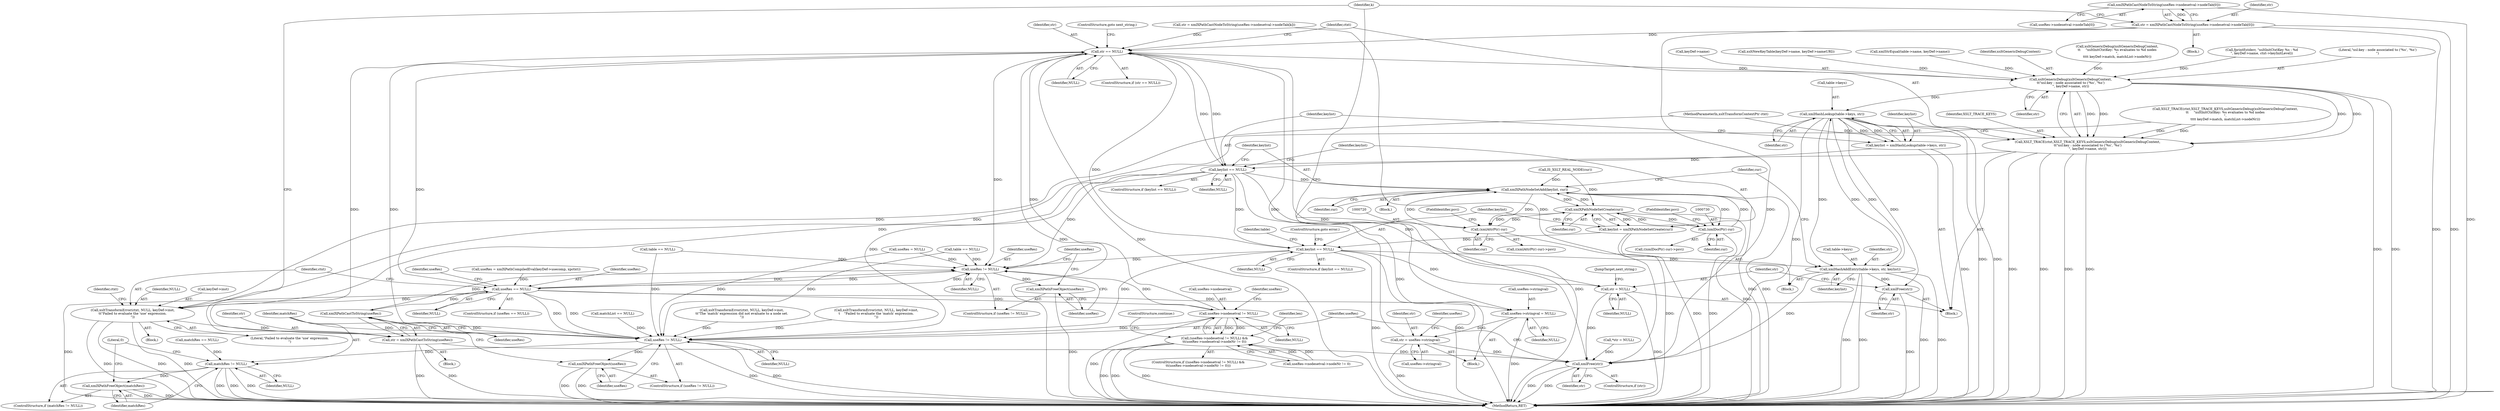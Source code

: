 digraph "0_Chrome_96dbafe288dbe2f0cc45fa3c39daf6d0c37acbab_17@array" {
"1000608" [label="(Call,xmlXPathCastNodeToString(useRes->nodesetval->nodeTab[0]))"];
"1000606" [label="(Call,str = xmlXPathCastNodeToString(useRes->nodesetval->nodeTab[0]))"];
"1000654" [label="(Call,str == NULL)"];
"1000547" [label="(Call,useRes != NULL)"];
"1000550" [label="(Call,xmlXPathFreeObject(useRes))"];
"1000560" [label="(Call,useRes == NULL)"];
"1000564" [label="(Call,xsltTransformError(ctxt, NULL, keyDef->inst,\n\t\t\"Failed to evaluate the 'use' expression.\n\"))"];
"1000811" [label="(Call,useRes != NULL)"];
"1000814" [label="(Call,xmlXPathFreeObject(useRes))"];
"1000817" [label="(Call,matchRes != NULL)"];
"1000820" [label="(Call,xmlXPathFreeObject(matchRes))"];
"1000586" [label="(Call,useRes->nodesetval != NULL)"];
"1000585" [label="(Call,(useRes->nodesetval != NULL) &&\n\t\t(useRes->nodesetval->nodeNr != 0))"];
"1000636" [label="(Call,useRes->stringval = NULL)"];
"1000631" [label="(Call,str = useRes->stringval)"];
"1000808" [label="(Call,xmlFree(str))"];
"1000645" [label="(Call,xmlXPathCastToString(useRes))"];
"1000643" [label="(Call,str = xmlXPathCastToString(useRes))"];
"1000661" [label="(Call,xsltGenericDebug(xsltGenericDebugContext,\n\t\t\"xsl:key : node associated to ('%s', '%s')\n\", keyDef->name, str))"];
"1000658" [label="(Call,XSLT_TRACE(ctxt,XSLT_TRACE_KEYS,xsltGenericDebug(xsltGenericDebugContext,\n\t\t\"xsl:key : node associated to ('%s', '%s')\n\", keyDef->name, str)))"];
"1000670" [label="(Call,xmlHashLookup(table->keys, str))"];
"1000668" [label="(Call,keylist = xmlHashLookup(table->keys, str))"];
"1000676" [label="(Call,keylist == NULL)"];
"1000685" [label="(Call,keylist == NULL)"];
"1000689" [label="(Call,xmlHashAddEntry(table->keys, str, keylist))"];
"1000737" [label="(Call,xmlFree(str))"];
"1000739" [label="(Call,str = NULL)"];
"1000697" [label="(Call,xmlXPathNodeSetAdd(keylist, cur))"];
"1000682" [label="(Call,xmlXPathNodeSetCreate(cur))"];
"1000680" [label="(Call,keylist = xmlXPathNodeSetCreate(cur))"];
"1000719" [label="(Call,(xmlAttrPtr) cur)"];
"1000729" [label="(Call,(xmlDocPtr) cur)"];
"1000680" [label="(Call,keylist = xmlXPathNodeSetCreate(cur))"];
"1000584" [label="(ControlStructure,if ((useRes->nodesetval != NULL) &&\n\t\t(useRes->nodesetval->nodeNr != 0)))"];
"1000632" [label="(Identifier,str)"];
"1000812" [label="(Identifier,useRes)"];
"1000486" [label="(Call,table == NULL)"];
"1000658" [label="(Call,XSLT_TRACE(ctxt,XSLT_TRACE_KEYS,xsltGenericDebug(xsltGenericDebugContext,\n\t\t\"xsl:key : node associated to ('%s', '%s')\n\", keyDef->name, str)))"];
"1000115" [label="(MethodParameterIn,xsltTransformContextPtr ctxt)"];
"1000631" [label="(Call,str = useRes->stringval)"];
"1000740" [label="(Identifier,str)"];
"1000808" [label="(Call,xmlFree(str))"];
"1000636" [label="(Call,useRes->stringval = NULL)"];
"1000570" [label="(Literal,\"Failed to evaluate the 'use' expression.\n\")"];
"1000741" [label="(Identifier,NULL)"];
"1000655" [label="(Identifier,str)"];
"1000811" [label="(Call,useRes != NULL)"];
"1000657" [label="(ControlStructure,goto next_string;)"];
"1000580" [label="(Identifier,useRes)"];
"1000742" [label="(JumpTarget,next_string:)"];
"1000427" [label="(Call,xmlStrEqual(table->name, keyDef->name))"];
"1000587" [label="(Call,useRes->nodesetval)"];
"1000656" [label="(Identifier,NULL)"];
"1000640" [label="(Identifier,NULL)"];
"1000136" [label="(Call,*str = NULL)"];
"1000562" [label="(Identifier,NULL)"];
"1000586" [label="(Call,useRes->nodesetval != NULL)"];
"1000646" [label="(Identifier,useRes)"];
"1000818" [label="(Identifier,matchRes)"];
"1000702" [label="(Identifier,cur)"];
"1000550" [label="(Call,xmlXPathFreeObject(useRes))"];
"1000547" [label="(Call,useRes != NULL)"];
"1000687" [label="(Identifier,NULL)"];
"1000585" [label="(Call,(useRes->nodesetval != NULL) &&\n\t\t(useRes->nodesetval->nodeNr != 0))"];
"1000654" [label="(Call,str == NULL)"];
"1000816" [label="(ControlStructure,if (matchRes != NULL))"];
"1000573" [label="(Identifier,ctxt)"];
"1000559" [label="(ControlStructure,if (useRes == NULL))"];
"1000644" [label="(Identifier,str)"];
"1000552" [label="(Call,useRes = xmlXPathCompiledEval(keyDef->usecomp, xpctxt))"];
"1000821" [label="(Identifier,matchRes)"];
"1000366" [label="(Call,XSLT_TRACE(ctxt,XSLT_TRACE_KEYS,xsltGenericDebug(xsltGenericDebugContext,\n\t\t     \"xsltInitCtxtKey: %s evaluates to %d nodes\n\",\n\t\t\t\t keyDef->match, matchList->nodeNr)))"];
"1000722" [label="(FieldIdentifier,psvi)"];
"1000685" [label="(Call,keylist == NULL)"];
"1000637" [label="(Call,useRes->stringval)"];
"1000750" [label="(Call,str = xmlXPathCastNodeToString(useRes->nodesetval->nodeTab[k]))"];
"1000564" [label="(Call,xsltTransformError(ctxt, NULL, keyDef->inst,\n\t\t\"Failed to evaluate the 'use' expression.\n\"))"];
"1000609" [label="(Call,useRes->nodesetval->nodeTab[0])"];
"1000819" [label="(Identifier,NULL)"];
"1000598" [label="(Block,)"];
"1000824" [label="(MethodReturn,RET)"];
"1000546" [label="(ControlStructure,if (useRes != NULL))"];
"1000682" [label="(Call,xmlXPathNodeSetCreate(cur))"];
"1000132" [label="(Call,useRes = NULL)"];
"1000690" [label="(Call,table->keys)"];
"1000814" [label="(Call,xmlXPathFreeObject(useRes))"];
"1000732" [label="(FieldIdentifier,psvi)"];
"1000563" [label="(Block,)"];
"1000669" [label="(Identifier,keylist)"];
"1000642" [label="(Block,)"];
"1000645" [label="(Call,xmlXPathCastToString(useRes))"];
"1000699" [label="(Identifier,cur)"];
"1000729" [label="(Call,(xmlDocPtr) cur)"];
"1000698" [label="(Identifier,keylist)"];
"1000737" [label="(Call,xmlFree(str))"];
"1000694" [label="(Identifier,keylist)"];
"1000548" [label="(Identifier,useRes)"];
"1000718" [label="(Call,((xmlAttrPtr) cur)->psvi)"];
"1000675" [label="(ControlStructure,if (keylist == NULL))"];
"1000681" [label="(Identifier,keylist)"];
"1000561" [label="(Identifier,useRes)"];
"1000553" [label="(Identifier,useRes)"];
"1000728" [label="(Call,((xmlDocPtr) cur)->psvi)"];
"1000661" [label="(Call,xsltGenericDebug(xsltGenericDebugContext,\n\t\t\"xsl:key : node associated to ('%s', '%s')\n\", keyDef->name, str))"];
"1000638" [label="(Identifier,useRes)"];
"1000662" [label="(Identifier,xsltGenericDebugContext)"];
"1000809" [label="(Identifier,str)"];
"1000565" [label="(Identifier,ctxt)"];
"1000369" [label="(Call,xsltGenericDebug(xsltGenericDebugContext,\n\t\t     \"xsltInitCtxtKey: %s evaluates to %d nodes\n\",\n\t\t\t\t keyDef->match, matchList->nodeNr))"];
"1000693" [label="(Identifier,str)"];
"1000591" [label="(Call,useRes->nodesetval->nodeNr != 0)"];
"1000739" [label="(Call,str = NULL)"];
"1000820" [label="(Call,xmlXPathFreeObject(matchRes))"];
"1000668" [label="(Call,keylist = xmlHashLookup(table->keys, str))"];
"1000677" [label="(Identifier,keylist)"];
"1000679" [label="(Block,)"];
"1000560" [label="(Call,useRes == NULL)"];
"1000389" [label="(Call,xsltTransformError(ctxt, NULL, keyDef->inst,\n\t\t\"The 'match' expression did not evaluate to a node set.\n\"))"];
"1000688" [label="(ControlStructure,goto error;)"];
"1000653" [label="(ControlStructure,if (str == NULL))"];
"1000738" [label="(Identifier,str)"];
"1000731" [label="(Identifier,cur)"];
"1000683" [label="(Identifier,cur)"];
"1000633" [label="(Call,useRes->stringval)"];
"1000652" [label="(Block,)"];
"1000691" [label="(Identifier,table)"];
"1000322" [label="(Call,matchRes == NULL)"];
"1000719" [label="(Call,(xmlAttrPtr) cur)"];
"1000335" [label="(Call,xsltTransformError(ctxt, NULL, keyDef->inst,\n\t    \"Failed to evaluate the 'match' expression.\n\"))"];
"1000721" [label="(Identifier,cur)"];
"1000150" [label="(Call,fprintf(stderr, \"xsltInitCtxtKey %s : %d\n\", keyDef->name, ctxt->keyInitLevel))"];
"1000678" [label="(Identifier,NULL)"];
"1000689" [label="(Call,xmlHashAddEntry(table->keys, str, keylist))"];
"1000607" [label="(Identifier,str)"];
"1000606" [label="(Call,str = xmlXPathCastNodeToString(useRes->nodesetval->nodeTab[0]))"];
"1000648" [label="(Identifier,k)"];
"1000671" [label="(Call,table->keys)"];
"1000630" [label="(Block,)"];
"1000472" [label="(Call,table == NULL)"];
"1000697" [label="(Call,xmlXPathNodeSetAdd(keylist, cur))"];
"1000659" [label="(Identifier,ctxt)"];
"1000533" [label="(Call,IS_XSLT_REAL_NODE(cur))"];
"1000549" [label="(Identifier,NULL)"];
"1000594" [label="(Identifier,useRes)"];
"1000696" [label="(Block,)"];
"1000600" [label="(Identifier,len)"];
"1000590" [label="(Identifier,NULL)"];
"1000670" [label="(Call,xmlHashLookup(table->keys, str))"];
"1000667" [label="(Identifier,str)"];
"1000674" [label="(Identifier,str)"];
"1000676" [label="(Call,keylist == NULL)"];
"1000663" [label="(Literal,\"xsl:key : node associated to ('%s', '%s')\n\")"];
"1000806" [label="(ControlStructure,if (str))"];
"1000813" [label="(Identifier,NULL)"];
"1000404" [label="(Call,matchList == NULL)"];
"1000608" [label="(Call,xmlXPathCastNodeToString(useRes->nodesetval->nodeTab[0]))"];
"1000551" [label="(Identifier,useRes)"];
"1000566" [label="(Identifier,NULL)"];
"1000664" [label="(Call,keyDef->name)"];
"1000567" [label="(Call,keyDef->inst)"];
"1000643" [label="(Call,str = xmlXPathCastToString(useRes))"];
"1000618" [label="(ControlStructure,continue;)"];
"1000815" [label="(Identifier,useRes)"];
"1000478" [label="(Call,xsltNewKeyTable(keyDef->name, keyDef->nameURI))"];
"1000686" [label="(Identifier,keylist)"];
"1000823" [label="(Literal,0)"];
"1000817" [label="(Call,matchRes != NULL)"];
"1000810" [label="(ControlStructure,if (useRes != NULL))"];
"1000660" [label="(Identifier,XSLT_TRACE_KEYS)"];
"1000684" [label="(ControlStructure,if (keylist == NULL))"];
"1000608" -> "1000606"  [label="AST: "];
"1000608" -> "1000609"  [label="CFG: "];
"1000609" -> "1000608"  [label="AST: "];
"1000606" -> "1000608"  [label="CFG: "];
"1000608" -> "1000824"  [label="DDG: "];
"1000608" -> "1000606"  [label="DDG: "];
"1000606" -> "1000598"  [label="AST: "];
"1000607" -> "1000606"  [label="AST: "];
"1000648" -> "1000606"  [label="CFG: "];
"1000606" -> "1000824"  [label="DDG: "];
"1000606" -> "1000824"  [label="DDG: "];
"1000606" -> "1000654"  [label="DDG: "];
"1000606" -> "1000808"  [label="DDG: "];
"1000654" -> "1000653"  [label="AST: "];
"1000654" -> "1000656"  [label="CFG: "];
"1000655" -> "1000654"  [label="AST: "];
"1000656" -> "1000654"  [label="AST: "];
"1000657" -> "1000654"  [label="CFG: "];
"1000659" -> "1000654"  [label="CFG: "];
"1000654" -> "1000824"  [label="DDG: "];
"1000654" -> "1000824"  [label="DDG: "];
"1000654" -> "1000547"  [label="DDG: "];
"1000750" -> "1000654"  [label="DDG: "];
"1000631" -> "1000654"  [label="DDG: "];
"1000643" -> "1000654"  [label="DDG: "];
"1000560" -> "1000654"  [label="DDG: "];
"1000586" -> "1000654"  [label="DDG: "];
"1000676" -> "1000654"  [label="DDG: "];
"1000685" -> "1000654"  [label="DDG: "];
"1000654" -> "1000661"  [label="DDG: "];
"1000654" -> "1000676"  [label="DDG: "];
"1000654" -> "1000808"  [label="DDG: "];
"1000654" -> "1000811"  [label="DDG: "];
"1000547" -> "1000546"  [label="AST: "];
"1000547" -> "1000549"  [label="CFG: "];
"1000548" -> "1000547"  [label="AST: "];
"1000549" -> "1000547"  [label="AST: "];
"1000551" -> "1000547"  [label="CFG: "];
"1000553" -> "1000547"  [label="CFG: "];
"1000645" -> "1000547"  [label="DDG: "];
"1000132" -> "1000547"  [label="DDG: "];
"1000560" -> "1000547"  [label="DDG: "];
"1000560" -> "1000547"  [label="DDG: "];
"1000676" -> "1000547"  [label="DDG: "];
"1000586" -> "1000547"  [label="DDG: "];
"1000486" -> "1000547"  [label="DDG: "];
"1000472" -> "1000547"  [label="DDG: "];
"1000685" -> "1000547"  [label="DDG: "];
"1000547" -> "1000550"  [label="DDG: "];
"1000547" -> "1000560"  [label="DDG: "];
"1000550" -> "1000546"  [label="AST: "];
"1000550" -> "1000551"  [label="CFG: "];
"1000551" -> "1000550"  [label="AST: "];
"1000553" -> "1000550"  [label="CFG: "];
"1000550" -> "1000824"  [label="DDG: "];
"1000560" -> "1000559"  [label="AST: "];
"1000560" -> "1000562"  [label="CFG: "];
"1000561" -> "1000560"  [label="AST: "];
"1000562" -> "1000560"  [label="AST: "];
"1000565" -> "1000560"  [label="CFG: "];
"1000580" -> "1000560"  [label="CFG: "];
"1000560" -> "1000824"  [label="DDG: "];
"1000552" -> "1000560"  [label="DDG: "];
"1000560" -> "1000564"  [label="DDG: "];
"1000560" -> "1000586"  [label="DDG: "];
"1000560" -> "1000636"  [label="DDG: "];
"1000560" -> "1000645"  [label="DDG: "];
"1000560" -> "1000811"  [label="DDG: "];
"1000560" -> "1000811"  [label="DDG: "];
"1000564" -> "1000563"  [label="AST: "];
"1000564" -> "1000570"  [label="CFG: "];
"1000565" -> "1000564"  [label="AST: "];
"1000566" -> "1000564"  [label="AST: "];
"1000567" -> "1000564"  [label="AST: "];
"1000570" -> "1000564"  [label="AST: "];
"1000573" -> "1000564"  [label="CFG: "];
"1000564" -> "1000824"  [label="DDG: "];
"1000564" -> "1000824"  [label="DDG: "];
"1000564" -> "1000824"  [label="DDG: "];
"1000366" -> "1000564"  [label="DDG: "];
"1000658" -> "1000564"  [label="DDG: "];
"1000115" -> "1000564"  [label="DDG: "];
"1000564" -> "1000811"  [label="DDG: "];
"1000811" -> "1000810"  [label="AST: "];
"1000811" -> "1000813"  [label="CFG: "];
"1000812" -> "1000811"  [label="AST: "];
"1000813" -> "1000811"  [label="AST: "];
"1000815" -> "1000811"  [label="CFG: "];
"1000818" -> "1000811"  [label="CFG: "];
"1000811" -> "1000824"  [label="DDG: "];
"1000811" -> "1000824"  [label="DDG: "];
"1000645" -> "1000811"  [label="DDG: "];
"1000132" -> "1000811"  [label="DDG: "];
"1000676" -> "1000811"  [label="DDG: "];
"1000586" -> "1000811"  [label="DDG: "];
"1000486" -> "1000811"  [label="DDG: "];
"1000472" -> "1000811"  [label="DDG: "];
"1000685" -> "1000811"  [label="DDG: "];
"1000404" -> "1000811"  [label="DDG: "];
"1000389" -> "1000811"  [label="DDG: "];
"1000335" -> "1000811"  [label="DDG: "];
"1000811" -> "1000814"  [label="DDG: "];
"1000811" -> "1000817"  [label="DDG: "];
"1000814" -> "1000810"  [label="AST: "];
"1000814" -> "1000815"  [label="CFG: "];
"1000815" -> "1000814"  [label="AST: "];
"1000818" -> "1000814"  [label="CFG: "];
"1000814" -> "1000824"  [label="DDG: "];
"1000814" -> "1000824"  [label="DDG: "];
"1000817" -> "1000816"  [label="AST: "];
"1000817" -> "1000819"  [label="CFG: "];
"1000818" -> "1000817"  [label="AST: "];
"1000819" -> "1000817"  [label="AST: "];
"1000821" -> "1000817"  [label="CFG: "];
"1000823" -> "1000817"  [label="CFG: "];
"1000817" -> "1000824"  [label="DDG: "];
"1000817" -> "1000824"  [label="DDG: "];
"1000817" -> "1000824"  [label="DDG: "];
"1000322" -> "1000817"  [label="DDG: "];
"1000817" -> "1000820"  [label="DDG: "];
"1000820" -> "1000816"  [label="AST: "];
"1000820" -> "1000821"  [label="CFG: "];
"1000821" -> "1000820"  [label="AST: "];
"1000823" -> "1000820"  [label="CFG: "];
"1000820" -> "1000824"  [label="DDG: "];
"1000820" -> "1000824"  [label="DDG: "];
"1000586" -> "1000585"  [label="AST: "];
"1000586" -> "1000590"  [label="CFG: "];
"1000587" -> "1000586"  [label="AST: "];
"1000590" -> "1000586"  [label="AST: "];
"1000594" -> "1000586"  [label="CFG: "];
"1000585" -> "1000586"  [label="CFG: "];
"1000586" -> "1000824"  [label="DDG: "];
"1000586" -> "1000585"  [label="DDG: "];
"1000586" -> "1000585"  [label="DDG: "];
"1000585" -> "1000584"  [label="AST: "];
"1000585" -> "1000591"  [label="CFG: "];
"1000591" -> "1000585"  [label="AST: "];
"1000600" -> "1000585"  [label="CFG: "];
"1000618" -> "1000585"  [label="CFG: "];
"1000585" -> "1000824"  [label="DDG: "];
"1000585" -> "1000824"  [label="DDG: "];
"1000585" -> "1000824"  [label="DDG: "];
"1000591" -> "1000585"  [label="DDG: "];
"1000591" -> "1000585"  [label="DDG: "];
"1000636" -> "1000630"  [label="AST: "];
"1000636" -> "1000640"  [label="CFG: "];
"1000637" -> "1000636"  [label="AST: "];
"1000640" -> "1000636"  [label="AST: "];
"1000648" -> "1000636"  [label="CFG: "];
"1000636" -> "1000824"  [label="DDG: "];
"1000636" -> "1000631"  [label="DDG: "];
"1000631" -> "1000630"  [label="AST: "];
"1000631" -> "1000633"  [label="CFG: "];
"1000632" -> "1000631"  [label="AST: "];
"1000633" -> "1000631"  [label="AST: "];
"1000638" -> "1000631"  [label="CFG: "];
"1000631" -> "1000824"  [label="DDG: "];
"1000631" -> "1000808"  [label="DDG: "];
"1000808" -> "1000806"  [label="AST: "];
"1000808" -> "1000809"  [label="CFG: "];
"1000809" -> "1000808"  [label="AST: "];
"1000812" -> "1000808"  [label="CFG: "];
"1000808" -> "1000824"  [label="DDG: "];
"1000808" -> "1000824"  [label="DDG: "];
"1000689" -> "1000808"  [label="DDG: "];
"1000750" -> "1000808"  [label="DDG: "];
"1000643" -> "1000808"  [label="DDG: "];
"1000136" -> "1000808"  [label="DDG: "];
"1000670" -> "1000808"  [label="DDG: "];
"1000739" -> "1000808"  [label="DDG: "];
"1000645" -> "1000643"  [label="AST: "];
"1000645" -> "1000646"  [label="CFG: "];
"1000646" -> "1000645"  [label="AST: "];
"1000643" -> "1000645"  [label="CFG: "];
"1000645" -> "1000643"  [label="DDG: "];
"1000643" -> "1000642"  [label="AST: "];
"1000644" -> "1000643"  [label="AST: "];
"1000648" -> "1000643"  [label="CFG: "];
"1000643" -> "1000824"  [label="DDG: "];
"1000643" -> "1000824"  [label="DDG: "];
"1000661" -> "1000658"  [label="AST: "];
"1000661" -> "1000667"  [label="CFG: "];
"1000662" -> "1000661"  [label="AST: "];
"1000663" -> "1000661"  [label="AST: "];
"1000664" -> "1000661"  [label="AST: "];
"1000667" -> "1000661"  [label="AST: "];
"1000658" -> "1000661"  [label="CFG: "];
"1000661" -> "1000824"  [label="DDG: "];
"1000661" -> "1000824"  [label="DDG: "];
"1000661" -> "1000658"  [label="DDG: "];
"1000661" -> "1000658"  [label="DDG: "];
"1000661" -> "1000658"  [label="DDG: "];
"1000661" -> "1000658"  [label="DDG: "];
"1000369" -> "1000661"  [label="DDG: "];
"1000478" -> "1000661"  [label="DDG: "];
"1000150" -> "1000661"  [label="DDG: "];
"1000427" -> "1000661"  [label="DDG: "];
"1000661" -> "1000670"  [label="DDG: "];
"1000658" -> "1000652"  [label="AST: "];
"1000659" -> "1000658"  [label="AST: "];
"1000660" -> "1000658"  [label="AST: "];
"1000669" -> "1000658"  [label="CFG: "];
"1000658" -> "1000824"  [label="DDG: "];
"1000658" -> "1000824"  [label="DDG: "];
"1000658" -> "1000824"  [label="DDG: "];
"1000658" -> "1000824"  [label="DDG: "];
"1000366" -> "1000658"  [label="DDG: "];
"1000366" -> "1000658"  [label="DDG: "];
"1000115" -> "1000658"  [label="DDG: "];
"1000670" -> "1000668"  [label="AST: "];
"1000670" -> "1000674"  [label="CFG: "];
"1000671" -> "1000670"  [label="AST: "];
"1000674" -> "1000670"  [label="AST: "];
"1000668" -> "1000670"  [label="CFG: "];
"1000670" -> "1000824"  [label="DDG: "];
"1000670" -> "1000824"  [label="DDG: "];
"1000670" -> "1000668"  [label="DDG: "];
"1000670" -> "1000668"  [label="DDG: "];
"1000689" -> "1000670"  [label="DDG: "];
"1000670" -> "1000689"  [label="DDG: "];
"1000670" -> "1000689"  [label="DDG: "];
"1000670" -> "1000737"  [label="DDG: "];
"1000668" -> "1000652"  [label="AST: "];
"1000669" -> "1000668"  [label="AST: "];
"1000677" -> "1000668"  [label="CFG: "];
"1000668" -> "1000824"  [label="DDG: "];
"1000668" -> "1000676"  [label="DDG: "];
"1000676" -> "1000675"  [label="AST: "];
"1000676" -> "1000678"  [label="CFG: "];
"1000677" -> "1000676"  [label="AST: "];
"1000678" -> "1000676"  [label="AST: "];
"1000681" -> "1000676"  [label="CFG: "];
"1000698" -> "1000676"  [label="CFG: "];
"1000676" -> "1000824"  [label="DDG: "];
"1000676" -> "1000685"  [label="DDG: "];
"1000676" -> "1000697"  [label="DDG: "];
"1000676" -> "1000739"  [label="DDG: "];
"1000685" -> "1000684"  [label="AST: "];
"1000685" -> "1000687"  [label="CFG: "];
"1000686" -> "1000685"  [label="AST: "];
"1000687" -> "1000685"  [label="AST: "];
"1000688" -> "1000685"  [label="CFG: "];
"1000691" -> "1000685"  [label="CFG: "];
"1000685" -> "1000824"  [label="DDG: "];
"1000685" -> "1000824"  [label="DDG: "];
"1000680" -> "1000685"  [label="DDG: "];
"1000685" -> "1000689"  [label="DDG: "];
"1000685" -> "1000739"  [label="DDG: "];
"1000689" -> "1000679"  [label="AST: "];
"1000689" -> "1000694"  [label="CFG: "];
"1000690" -> "1000689"  [label="AST: "];
"1000693" -> "1000689"  [label="AST: "];
"1000694" -> "1000689"  [label="AST: "];
"1000702" -> "1000689"  [label="CFG: "];
"1000689" -> "1000824"  [label="DDG: "];
"1000689" -> "1000824"  [label="DDG: "];
"1000689" -> "1000824"  [label="DDG: "];
"1000689" -> "1000824"  [label="DDG: "];
"1000689" -> "1000737"  [label="DDG: "];
"1000737" -> "1000652"  [label="AST: "];
"1000737" -> "1000738"  [label="CFG: "];
"1000738" -> "1000737"  [label="AST: "];
"1000740" -> "1000737"  [label="CFG: "];
"1000737" -> "1000824"  [label="DDG: "];
"1000739" -> "1000652"  [label="AST: "];
"1000739" -> "1000741"  [label="CFG: "];
"1000740" -> "1000739"  [label="AST: "];
"1000741" -> "1000739"  [label="AST: "];
"1000742" -> "1000739"  [label="CFG: "];
"1000739" -> "1000824"  [label="DDG: "];
"1000697" -> "1000696"  [label="AST: "];
"1000697" -> "1000699"  [label="CFG: "];
"1000698" -> "1000697"  [label="AST: "];
"1000699" -> "1000697"  [label="AST: "];
"1000702" -> "1000697"  [label="CFG: "];
"1000697" -> "1000824"  [label="DDG: "];
"1000697" -> "1000824"  [label="DDG: "];
"1000697" -> "1000824"  [label="DDG: "];
"1000697" -> "1000682"  [label="DDG: "];
"1000682" -> "1000697"  [label="DDG: "];
"1000719" -> "1000697"  [label="DDG: "];
"1000729" -> "1000697"  [label="DDG: "];
"1000533" -> "1000697"  [label="DDG: "];
"1000697" -> "1000719"  [label="DDG: "];
"1000697" -> "1000729"  [label="DDG: "];
"1000682" -> "1000680"  [label="AST: "];
"1000682" -> "1000683"  [label="CFG: "];
"1000683" -> "1000682"  [label="AST: "];
"1000680" -> "1000682"  [label="CFG: "];
"1000682" -> "1000824"  [label="DDG: "];
"1000682" -> "1000680"  [label="DDG: "];
"1000719" -> "1000682"  [label="DDG: "];
"1000729" -> "1000682"  [label="DDG: "];
"1000533" -> "1000682"  [label="DDG: "];
"1000682" -> "1000719"  [label="DDG: "];
"1000682" -> "1000729"  [label="DDG: "];
"1000680" -> "1000679"  [label="AST: "];
"1000681" -> "1000680"  [label="AST: "];
"1000686" -> "1000680"  [label="CFG: "];
"1000680" -> "1000824"  [label="DDG: "];
"1000719" -> "1000718"  [label="AST: "];
"1000719" -> "1000721"  [label="CFG: "];
"1000720" -> "1000719"  [label="AST: "];
"1000721" -> "1000719"  [label="AST: "];
"1000722" -> "1000719"  [label="CFG: "];
"1000719" -> "1000824"  [label="DDG: "];
"1000729" -> "1000728"  [label="AST: "];
"1000729" -> "1000731"  [label="CFG: "];
"1000730" -> "1000729"  [label="AST: "];
"1000731" -> "1000729"  [label="AST: "];
"1000732" -> "1000729"  [label="CFG: "];
"1000729" -> "1000824"  [label="DDG: "];
}
